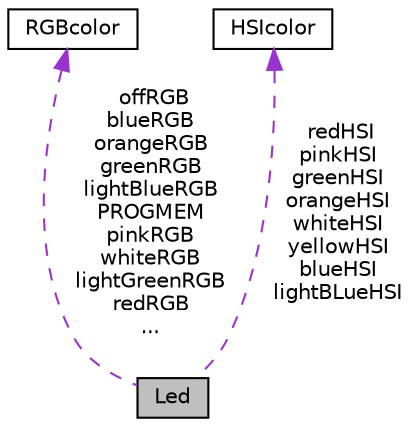 digraph "Led"
{
  edge [fontname="Helvetica",fontsize="10",labelfontname="Helvetica",labelfontsize="10"];
  node [fontname="Helvetica",fontsize="10",shape=record];
  Node1 [label="Led",height=0.2,width=0.4,color="black", fillcolor="grey75", style="filled", fontcolor="black"];
  Node2 -> Node1 [dir="back",color="darkorchid3",fontsize="10",style="dashed",label=" offRGB\nblueRGB\norangeRGB\ngreenRGB\nlightBlueRGB\nPROGMEM\npinkRGB\nwhiteRGB\nlightGreenRGB\nredRGB\n..." ,fontname="Helvetica"];
  Node2 [label="RGBcolor",height=0.2,width=0.4,color="black", fillcolor="white", style="filled",URL="$struct_r_g_bcolor.html"];
  Node3 -> Node1 [dir="back",color="darkorchid3",fontsize="10",style="dashed",label=" redHSI\npinkHSI\ngreenHSI\norangeHSI\nwhiteHSI\nyellowHSI\nblueHSI\nlightBLueHSI" ,fontname="Helvetica"];
  Node3 [label="HSIcolor",height=0.2,width=0.4,color="black", fillcolor="white", style="filled",URL="$struct_h_s_icolor.html"];
}
